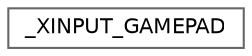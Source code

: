 digraph "类继承关系图"
{
 // LATEX_PDF_SIZE
  bgcolor="transparent";
  edge [fontname=Helvetica,fontsize=10,labelfontname=Helvetica,labelfontsize=10];
  node [fontname=Helvetica,fontsize=10,shape=box,height=0.2,width=0.4];
  rankdir="LR";
  Node0 [id="Node000000",label="_XINPUT_GAMEPAD",height=0.2,width=0.4,color="grey40", fillcolor="white", style="filled",URL="$struct___x_i_n_p_u_t___g_a_m_e_p_a_d.html",tooltip=" "];
}
